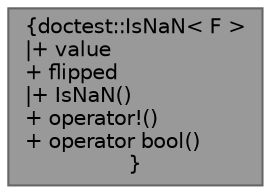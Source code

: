 digraph "doctest::IsNaN&lt; F &gt;"
{
 // LATEX_PDF_SIZE
  bgcolor="transparent";
  edge [fontname=Helvetica,fontsize=10,labelfontname=Helvetica,labelfontsize=10];
  node [fontname=Helvetica,fontsize=10,shape=box,height=0.2,width=0.4];
  Node1 [label="{doctest::IsNaN\< F \>\n|+ value\l+ flipped\l|+ IsNaN()\l+ operator!()\l+ operator bool()\l}",height=0.2,width=0.4,color="gray40", fillcolor="grey60", style="filled", fontcolor="black",tooltip=" "];
}
